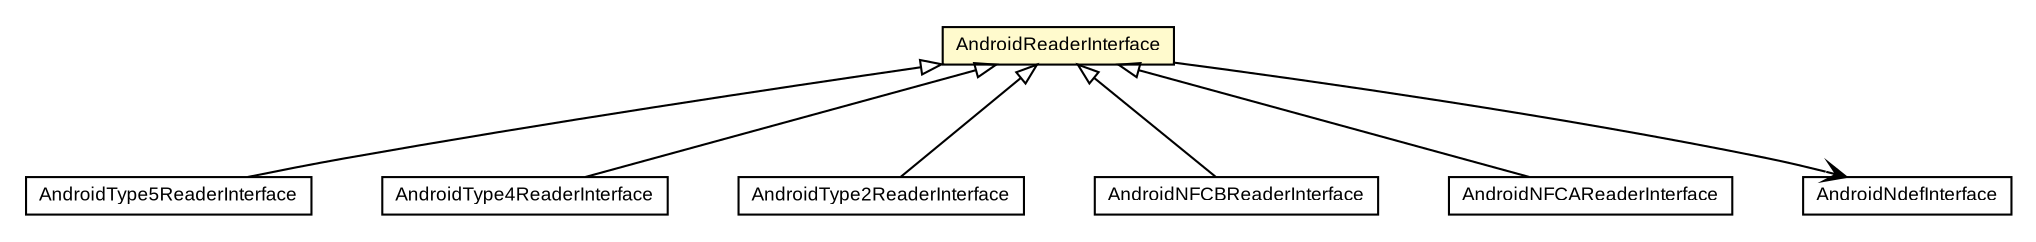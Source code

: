 #!/usr/local/bin/dot
#
# Class diagram 
# Generated by UMLGraph version R5_7_2-3-gee82a7 (http://www.umlgraph.org/)
#

digraph G {
	edge [fontname="arial",fontsize=10,labelfontname="arial",labelfontsize=10];
	node [fontname="arial",fontsize=10,shape=plaintext];
	nodesep=0.25;
	ranksep=0.5;
	// com.st.st25android.AndroidType5ReaderInterface
	c40 [label=<<table title="com.st.st25android.AndroidType5ReaderInterface" border="0" cellborder="1" cellspacing="0" cellpadding="2" port="p" href="./AndroidType5ReaderInterface.html">
		<tr><td><table border="0" cellspacing="0" cellpadding="1">
<tr><td align="center" balign="center"> AndroidType5ReaderInterface </td></tr>
		</table></td></tr>
		</table>>, URL="./AndroidType5ReaderInterface.html", fontname="arial", fontcolor="black", fontsize=9.0];
	// com.st.st25android.AndroidType4ReaderInterface
	c41 [label=<<table title="com.st.st25android.AndroidType4ReaderInterface" border="0" cellborder="1" cellspacing="0" cellpadding="2" port="p" href="./AndroidType4ReaderInterface.html">
		<tr><td><table border="0" cellspacing="0" cellpadding="1">
<tr><td align="center" balign="center"> AndroidType4ReaderInterface </td></tr>
		</table></td></tr>
		</table>>, URL="./AndroidType4ReaderInterface.html", fontname="arial", fontcolor="black", fontsize=9.0];
	// com.st.st25android.AndroidType2ReaderInterface
	c42 [label=<<table title="com.st.st25android.AndroidType2ReaderInterface" border="0" cellborder="1" cellspacing="0" cellpadding="2" port="p" href="./AndroidType2ReaderInterface.html">
		<tr><td><table border="0" cellspacing="0" cellpadding="1">
<tr><td align="center" balign="center"> AndroidType2ReaderInterface </td></tr>
		</table></td></tr>
		</table>>, URL="./AndroidType2ReaderInterface.html", fontname="arial", fontcolor="black", fontsize=9.0];
	// com.st.st25android.AndroidReaderInterface
	c43 [label=<<table title="com.st.st25android.AndroidReaderInterface" border="0" cellborder="1" cellspacing="0" cellpadding="2" port="p" bgcolor="lemonChiffon" href="./AndroidReaderInterface.html">
		<tr><td><table border="0" cellspacing="0" cellpadding="1">
<tr><td align="center" balign="center"> AndroidReaderInterface </td></tr>
		</table></td></tr>
		</table>>, URL="./AndroidReaderInterface.html", fontname="arial", fontcolor="black", fontsize=9.0];
	// com.st.st25android.AndroidNFCBReaderInterface
	c44 [label=<<table title="com.st.st25android.AndroidNFCBReaderInterface" border="0" cellborder="1" cellspacing="0" cellpadding="2" port="p" href="./AndroidNFCBReaderInterface.html">
		<tr><td><table border="0" cellspacing="0" cellpadding="1">
<tr><td align="center" balign="center"> AndroidNFCBReaderInterface </td></tr>
		</table></td></tr>
		</table>>, URL="./AndroidNFCBReaderInterface.html", fontname="arial", fontcolor="black", fontsize=9.0];
	// com.st.st25android.AndroidNFCAReaderInterface
	c45 [label=<<table title="com.st.st25android.AndroidNFCAReaderInterface" border="0" cellborder="1" cellspacing="0" cellpadding="2" port="p" href="./AndroidNFCAReaderInterface.html">
		<tr><td><table border="0" cellspacing="0" cellpadding="1">
<tr><td align="center" balign="center"> AndroidNFCAReaderInterface </td></tr>
		</table></td></tr>
		</table>>, URL="./AndroidNFCAReaderInterface.html", fontname="arial", fontcolor="black", fontsize=9.0];
	// com.st.st25android.AndroidNdefInterface
	c46 [label=<<table title="com.st.st25android.AndroidNdefInterface" border="0" cellborder="1" cellspacing="0" cellpadding="2" port="p" href="./AndroidNdefInterface.html">
		<tr><td><table border="0" cellspacing="0" cellpadding="1">
<tr><td align="center" balign="center"> AndroidNdefInterface </td></tr>
		</table></td></tr>
		</table>>, URL="./AndroidNdefInterface.html", fontname="arial", fontcolor="black", fontsize=9.0];
	//com.st.st25android.AndroidType5ReaderInterface extends com.st.st25android.AndroidReaderInterface
	c43:p -> c40:p [dir=back,arrowtail=empty];
	//com.st.st25android.AndroidType4ReaderInterface extends com.st.st25android.AndroidReaderInterface
	c43:p -> c41:p [dir=back,arrowtail=empty];
	//com.st.st25android.AndroidType2ReaderInterface extends com.st.st25android.AndroidReaderInterface
	c43:p -> c42:p [dir=back,arrowtail=empty];
	//com.st.st25android.AndroidNFCBReaderInterface extends com.st.st25android.AndroidReaderInterface
	c43:p -> c44:p [dir=back,arrowtail=empty];
	//com.st.st25android.AndroidNFCAReaderInterface extends com.st.st25android.AndroidReaderInterface
	c43:p -> c45:p [dir=back,arrowtail=empty];
	// com.st.st25android.AndroidReaderInterface NAVASSOC com.st.st25android.AndroidNdefInterface
	c43:p -> c46:p [taillabel="", label="", headlabel="", fontname="arial", fontcolor="black", fontsize=10.0, color="black", arrowhead=open];
}

